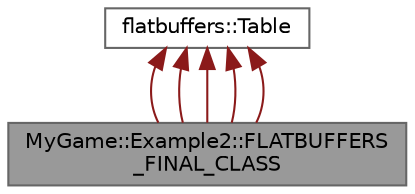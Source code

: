 digraph "MyGame::Example2::FLATBUFFERS_FINAL_CLASS"
{
 // LATEX_PDF_SIZE
  bgcolor="transparent";
  edge [fontname=Helvetica,fontsize=10,labelfontname=Helvetica,labelfontsize=10];
  node [fontname=Helvetica,fontsize=10,shape=box,height=0.2,width=0.4];
  Node1 [id="Node000001",label="MyGame::Example2::FLATBUFFERS\l_FINAL_CLASS",height=0.2,width=0.4,color="gray40", fillcolor="grey60", style="filled", fontcolor="black",tooltip=" "];
  Node2 -> Node1 [id="edge6_Node000001_Node000002",dir="back",color="firebrick4",style="solid",tooltip=" "];
  Node2 [id="Node000002",label="flatbuffers::Table",height=0.2,width=0.4,color="gray40", fillcolor="white", style="filled",URL="$classflatbuffers_1_1Table.html",tooltip=" "];
  Node2 -> Node1 [id="edge7_Node000001_Node000002",dir="back",color="firebrick4",style="solid",tooltip=" "];
  Node2 -> Node1 [id="edge8_Node000001_Node000002",dir="back",color="firebrick4",style="solid",tooltip=" "];
  Node2 -> Node1 [id="edge9_Node000001_Node000002",dir="back",color="firebrick4",style="solid",tooltip=" "];
  Node2 -> Node1 [id="edge10_Node000001_Node000002",dir="back",color="firebrick4",style="solid",tooltip=" "];
}
